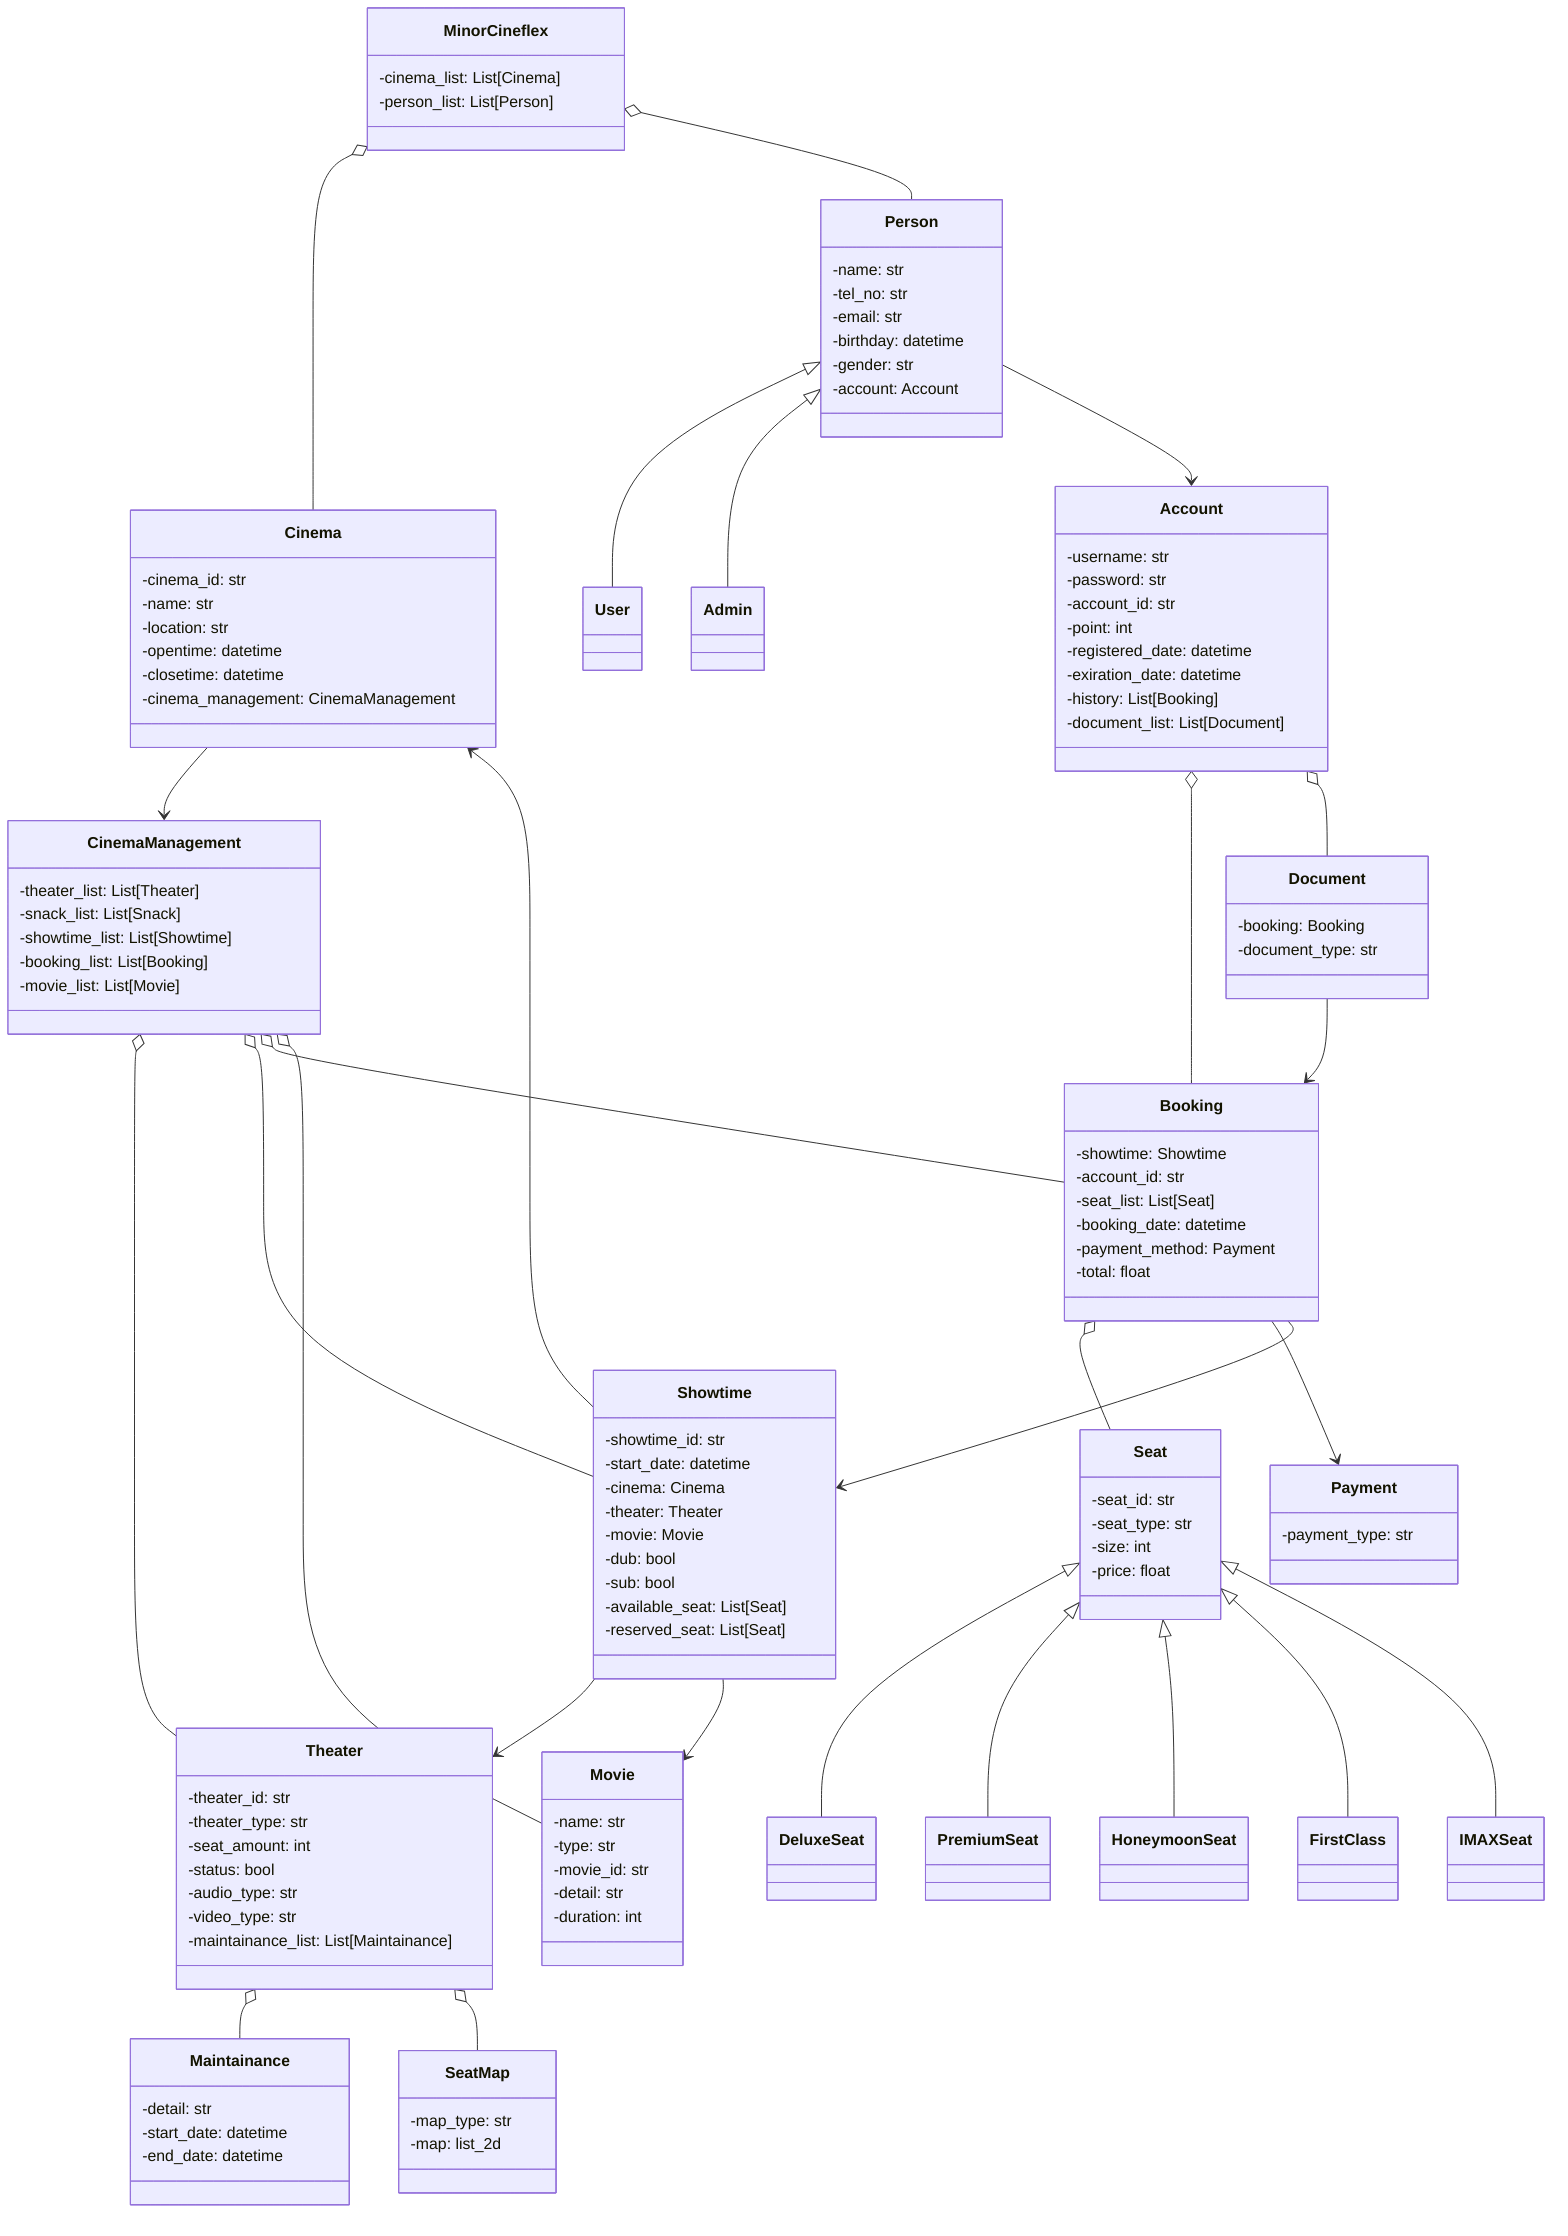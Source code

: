 classDiagram

MinorCineflex o-- Cinema
MinorCineflex o-- Person
class MinorCineflex{
        -cinema_list: List[Cinema]
        -person_list: List[Person]
    }

Cinema --> CinemaManagement
class Cinema {
        -cinema_id: str
        -name: str
        -location: str
        -opentime: datetime
        -closetime: datetime
        -cinema_management: CinemaManagement
    }

CinemaManagement o-- Theater
CinemaManagement o-- Showtime
CinemaManagement o-- Booking
CinemaManagement o-- Movie
class CinemaManagement{
        -theater_list: List[Theater]
        -snack_list: List[Snack]
        -showtime_list: List[Showtime]
        -booking_list: List[Booking]
        -movie_list: List[Movie]
    }

Person <|-- User
Person <|-- Admin
Person --> Account
class Person {
        -name: str
        -tel_no: str
        -email: str
        -birthday: datetime
        -gender: str
        -account: Account
    }
class User {

    }
class Admin {

    }

Account o-- Booking
Account o-- Document
class Account {
        -username: str
        -password: str
        -account_id: str
        -point: int
        -registered_date: datetime
        -exiration_date: datetime
        -history: List[Booking]
        -document_list: List[Document]
    }   

class Movie {
        -name: str
        -type: str
        -movie_id: str
        -detail: str
        -duration: int
    }

Theater o-- Maintainance
Theater o-- SeatMap
class Theater {
        -theater_id: str
        -theater_type: str
        -seat_amount: int
        -status: bool
        -audio_type: str
        -video_type: str
        -maintainance_list: List[Maintainance]
    }

Showtime --> Cinema
Showtime --> Theater
Showtime --> Movie
class Showtime {
        -showtime_id: str
        -start_date: datetime
        -cinema: Cinema
        -theater: Theater
        -movie: Movie
        -dub: bool
        -sub: bool
        -available_seat: List[Seat]
        -reserved_seat: List[Seat]
    }

class Payment {
        -payment_type: str
    }

class SeatMap {
        -map_type: str
        -map: list_2d
    }

Seat <|-- DeluxeSeat
Seat <|-- PremiumSeat
Seat <|-- HoneymoonSeat
Seat <|-- FirstClass
Seat <|-- IMAXSeat
class Seat {
        -seat_id: str
        -seat_type: str
        -size: int
        -price: float
    }
class DeluxeSeat {

    }
class PremiumSeat {

    }
class HoneymoonSeat {

    }
class FirstClass {

    }
class IMAXSeat {

    }


class Maintainance {
        -detail: str
        -start_date: datetime
        -end_date: datetime
    }

Booking o-- Seat
Booking --> Payment
Booking --> Showtime
class Booking {
        -showtime: Showtime
        -account_id: str
        -seat_list: List[Seat]
        -booking_date: datetime
        -payment_method: Payment
        -total: float
    } 

Document --> Booking
class Document {
        -booking: Booking
        -document_type: str
    }